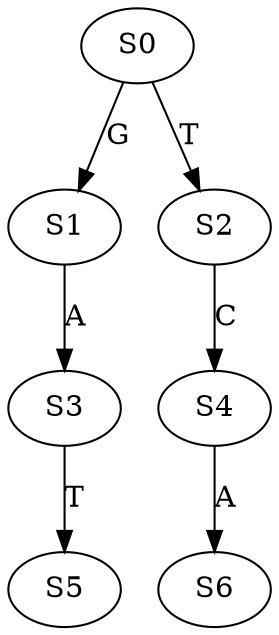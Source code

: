 strict digraph  {
	S0 -> S1 [ label = G ];
	S0 -> S2 [ label = T ];
	S1 -> S3 [ label = A ];
	S2 -> S4 [ label = C ];
	S3 -> S5 [ label = T ];
	S4 -> S6 [ label = A ];
}
